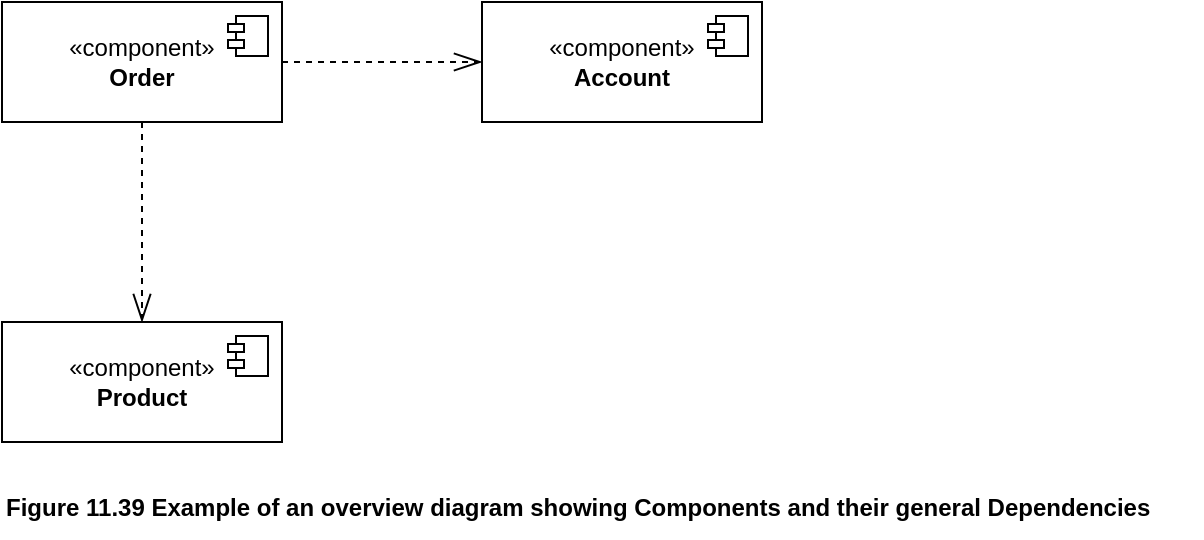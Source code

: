 <mxfile version="21.6.5" type="device">
  <diagram name="Page-1" id="dpoSIcedn4w4DlAkcs_Z">
    <mxGraphModel dx="880" dy="545" grid="1" gridSize="10" guides="1" tooltips="1" connect="1" arrows="1" fold="1" page="1" pageScale="1" pageWidth="1169" pageHeight="827" math="0" shadow="0">
      <root>
        <mxCell id="0" />
        <mxCell id="1" parent="0" />
        <mxCell id="0AGOb8x45HGrNT-fxES2-16" style="edgeStyle=orthogonalEdgeStyle;rounded=0;orthogonalLoop=1;jettySize=auto;html=1;endArrow=openThin;endFill=0;endSize=12;dashed=1;" edge="1" parent="1" source="0AGOb8x45HGrNT-fxES2-10" target="0AGOb8x45HGrNT-fxES2-14">
          <mxGeometry relative="1" as="geometry" />
        </mxCell>
        <mxCell id="0AGOb8x45HGrNT-fxES2-17" style="edgeStyle=orthogonalEdgeStyle;rounded=0;orthogonalLoop=1;jettySize=auto;html=1;exitX=0.5;exitY=1;exitDx=0;exitDy=0;entryX=0.5;entryY=0;entryDx=0;entryDy=0;endArrow=openThin;endFill=0;endSize=12;dashed=1;" edge="1" parent="1" source="0AGOb8x45HGrNT-fxES2-10" target="0AGOb8x45HGrNT-fxES2-12">
          <mxGeometry relative="1" as="geometry" />
        </mxCell>
        <mxCell id="0AGOb8x45HGrNT-fxES2-10" value="«component»&lt;br&gt;&lt;b&gt;Order&lt;/b&gt;" style="html=1;dropTarget=0;whiteSpace=wrap;" vertex="1" parent="1">
          <mxGeometry x="40" y="40" width="140" height="60" as="geometry" />
        </mxCell>
        <mxCell id="0AGOb8x45HGrNT-fxES2-11" value="" style="shape=module;jettyWidth=8;jettyHeight=4;" vertex="1" parent="0AGOb8x45HGrNT-fxES2-10">
          <mxGeometry x="1" width="20" height="20" relative="1" as="geometry">
            <mxPoint x="-27" y="7" as="offset" />
          </mxGeometry>
        </mxCell>
        <mxCell id="0AGOb8x45HGrNT-fxES2-12" value="«component»&lt;br&gt;&lt;b&gt;Product&lt;/b&gt;" style="html=1;dropTarget=0;whiteSpace=wrap;" vertex="1" parent="1">
          <mxGeometry x="40" y="200" width="140" height="60" as="geometry" />
        </mxCell>
        <mxCell id="0AGOb8x45HGrNT-fxES2-13" value="" style="shape=module;jettyWidth=8;jettyHeight=4;" vertex="1" parent="0AGOb8x45HGrNT-fxES2-12">
          <mxGeometry x="1" width="20" height="20" relative="1" as="geometry">
            <mxPoint x="-27" y="7" as="offset" />
          </mxGeometry>
        </mxCell>
        <mxCell id="0AGOb8x45HGrNT-fxES2-14" value="«component»&lt;br&gt;&lt;b&gt;Account&lt;/b&gt;" style="html=1;dropTarget=0;whiteSpace=wrap;" vertex="1" parent="1">
          <mxGeometry x="280" y="40" width="140" height="60" as="geometry" />
        </mxCell>
        <mxCell id="0AGOb8x45HGrNT-fxES2-15" value="" style="shape=module;jettyWidth=8;jettyHeight=4;" vertex="1" parent="0AGOb8x45HGrNT-fxES2-14">
          <mxGeometry x="1" width="20" height="20" relative="1" as="geometry">
            <mxPoint x="-27" y="7" as="offset" />
          </mxGeometry>
        </mxCell>
        <mxCell id="0AGOb8x45HGrNT-fxES2-18" value="&lt;b&gt;Figure 11.39 Example of an overview diagram showing Components and their general Dependencies&lt;/b&gt;" style="text;html=1;align=left;verticalAlign=middle;resizable=0;points=[];autosize=1;strokeColor=none;fillColor=none;" vertex="1" parent="1">
          <mxGeometry x="40" y="278" width="600" height="30" as="geometry" />
        </mxCell>
      </root>
    </mxGraphModel>
  </diagram>
</mxfile>
